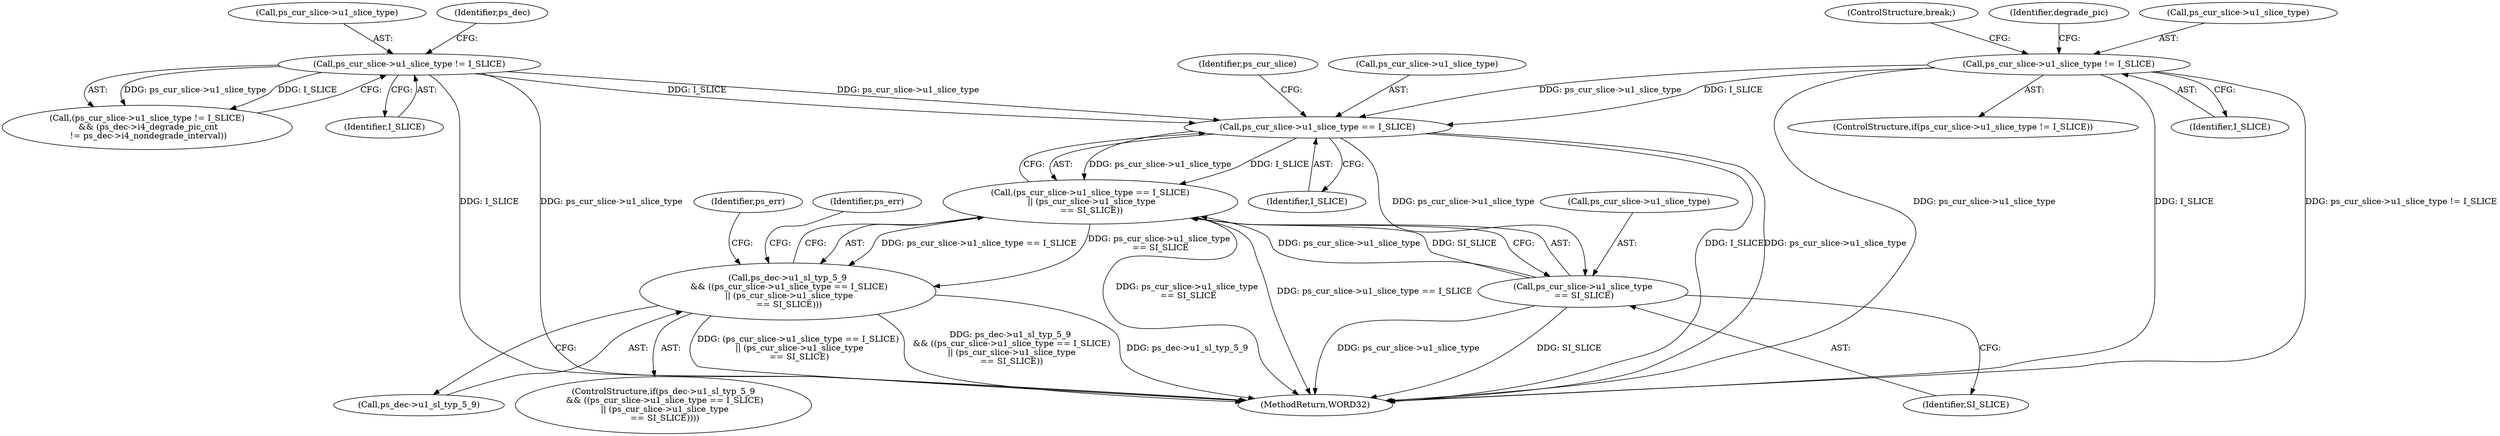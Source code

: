 digraph "0_Android_0b23c81c3dd9ec38f7e6806a3955fed1925541a0_3@pointer" {
"1000463" [label="(Call,ps_cur_slice->u1_slice_type == I_SLICE)"];
"1000372" [label="(Call,ps_cur_slice->u1_slice_type != I_SLICE)"];
"1000359" [label="(Call,ps_cur_slice->u1_slice_type != I_SLICE)"];
"1000462" [label="(Call,(ps_cur_slice->u1_slice_type == I_SLICE)\n || (ps_cur_slice->u1_slice_type\n == SI_SLICE))"];
"1000458" [label="(Call,ps_dec->u1_sl_typ_5_9\n && ((ps_cur_slice->u1_slice_type == I_SLICE)\n || (ps_cur_slice->u1_slice_type\n == SI_SLICE)))"];
"1000468" [label="(Call,ps_cur_slice->u1_slice_type\n == SI_SLICE)"];
"1000470" [label="(Identifier,ps_cur_slice)"];
"1000459" [label="(Call,ps_dec->u1_sl_typ_5_9)"];
"1000457" [label="(ControlStructure,if(ps_dec->u1_sl_typ_5_9\n && ((ps_cur_slice->u1_slice_type == I_SLICE)\n || (ps_cur_slice->u1_slice_type\n == SI_SLICE))))"];
"1000373" [label="(Call,ps_cur_slice->u1_slice_type)"];
"1000371" [label="(Call,(ps_cur_slice->u1_slice_type != I_SLICE)\n && (ps_dec->i4_degrade_pic_cnt\n != ps_dec->i4_nondegrade_interval))"];
"1000475" [label="(Identifier,ps_err)"];
"1000365" [label="(Identifier,degrade_pic)"];
"1000481" [label="(Identifier,ps_err)"];
"1000376" [label="(Identifier,I_SLICE)"];
"1000360" [label="(Call,ps_cur_slice->u1_slice_type)"];
"1002159" [label="(MethodReturn,WORD32)"];
"1000458" [label="(Call,ps_dec->u1_sl_typ_5_9\n && ((ps_cur_slice->u1_slice_type == I_SLICE)\n || (ps_cur_slice->u1_slice_type\n == SI_SLICE)))"];
"1000358" [label="(ControlStructure,if(ps_cur_slice->u1_slice_type != I_SLICE))"];
"1000367" [label="(ControlStructure,break;)"];
"1000464" [label="(Call,ps_cur_slice->u1_slice_type)"];
"1000468" [label="(Call,ps_cur_slice->u1_slice_type\n == SI_SLICE)"];
"1000472" [label="(Identifier,SI_SLICE)"];
"1000363" [label="(Identifier,I_SLICE)"];
"1000372" [label="(Call,ps_cur_slice->u1_slice_type != I_SLICE)"];
"1000469" [label="(Call,ps_cur_slice->u1_slice_type)"];
"1000359" [label="(Call,ps_cur_slice->u1_slice_type != I_SLICE)"];
"1000462" [label="(Call,(ps_cur_slice->u1_slice_type == I_SLICE)\n || (ps_cur_slice->u1_slice_type\n == SI_SLICE))"];
"1000467" [label="(Identifier,I_SLICE)"];
"1000463" [label="(Call,ps_cur_slice->u1_slice_type == I_SLICE)"];
"1000379" [label="(Identifier,ps_dec)"];
"1000463" -> "1000462"  [label="AST: "];
"1000463" -> "1000467"  [label="CFG: "];
"1000464" -> "1000463"  [label="AST: "];
"1000467" -> "1000463"  [label="AST: "];
"1000470" -> "1000463"  [label="CFG: "];
"1000462" -> "1000463"  [label="CFG: "];
"1000463" -> "1002159"  [label="DDG: I_SLICE"];
"1000463" -> "1002159"  [label="DDG: ps_cur_slice->u1_slice_type"];
"1000463" -> "1000462"  [label="DDG: ps_cur_slice->u1_slice_type"];
"1000463" -> "1000462"  [label="DDG: I_SLICE"];
"1000372" -> "1000463"  [label="DDG: ps_cur_slice->u1_slice_type"];
"1000372" -> "1000463"  [label="DDG: I_SLICE"];
"1000359" -> "1000463"  [label="DDG: ps_cur_slice->u1_slice_type"];
"1000359" -> "1000463"  [label="DDG: I_SLICE"];
"1000463" -> "1000468"  [label="DDG: ps_cur_slice->u1_slice_type"];
"1000372" -> "1000371"  [label="AST: "];
"1000372" -> "1000376"  [label="CFG: "];
"1000373" -> "1000372"  [label="AST: "];
"1000376" -> "1000372"  [label="AST: "];
"1000379" -> "1000372"  [label="CFG: "];
"1000371" -> "1000372"  [label="CFG: "];
"1000372" -> "1002159"  [label="DDG: I_SLICE"];
"1000372" -> "1002159"  [label="DDG: ps_cur_slice->u1_slice_type"];
"1000372" -> "1000371"  [label="DDG: ps_cur_slice->u1_slice_type"];
"1000372" -> "1000371"  [label="DDG: I_SLICE"];
"1000359" -> "1000358"  [label="AST: "];
"1000359" -> "1000363"  [label="CFG: "];
"1000360" -> "1000359"  [label="AST: "];
"1000363" -> "1000359"  [label="AST: "];
"1000365" -> "1000359"  [label="CFG: "];
"1000367" -> "1000359"  [label="CFG: "];
"1000359" -> "1002159"  [label="DDG: ps_cur_slice->u1_slice_type"];
"1000359" -> "1002159"  [label="DDG: I_SLICE"];
"1000359" -> "1002159"  [label="DDG: ps_cur_slice->u1_slice_type != I_SLICE"];
"1000462" -> "1000458"  [label="AST: "];
"1000462" -> "1000468"  [label="CFG: "];
"1000468" -> "1000462"  [label="AST: "];
"1000458" -> "1000462"  [label="CFG: "];
"1000462" -> "1002159"  [label="DDG: ps_cur_slice->u1_slice_type\n == SI_SLICE"];
"1000462" -> "1002159"  [label="DDG: ps_cur_slice->u1_slice_type == I_SLICE"];
"1000462" -> "1000458"  [label="DDG: ps_cur_slice->u1_slice_type == I_SLICE"];
"1000462" -> "1000458"  [label="DDG: ps_cur_slice->u1_slice_type\n == SI_SLICE"];
"1000468" -> "1000462"  [label="DDG: ps_cur_slice->u1_slice_type"];
"1000468" -> "1000462"  [label="DDG: SI_SLICE"];
"1000458" -> "1000457"  [label="AST: "];
"1000458" -> "1000459"  [label="CFG: "];
"1000459" -> "1000458"  [label="AST: "];
"1000475" -> "1000458"  [label="CFG: "];
"1000481" -> "1000458"  [label="CFG: "];
"1000458" -> "1002159"  [label="DDG: ps_dec->u1_sl_typ_5_9"];
"1000458" -> "1002159"  [label="DDG: (ps_cur_slice->u1_slice_type == I_SLICE)\n || (ps_cur_slice->u1_slice_type\n == SI_SLICE)"];
"1000458" -> "1002159"  [label="DDG: ps_dec->u1_sl_typ_5_9\n && ((ps_cur_slice->u1_slice_type == I_SLICE)\n || (ps_cur_slice->u1_slice_type\n == SI_SLICE))"];
"1000468" -> "1000472"  [label="CFG: "];
"1000469" -> "1000468"  [label="AST: "];
"1000472" -> "1000468"  [label="AST: "];
"1000468" -> "1002159"  [label="DDG: SI_SLICE"];
"1000468" -> "1002159"  [label="DDG: ps_cur_slice->u1_slice_type"];
}
